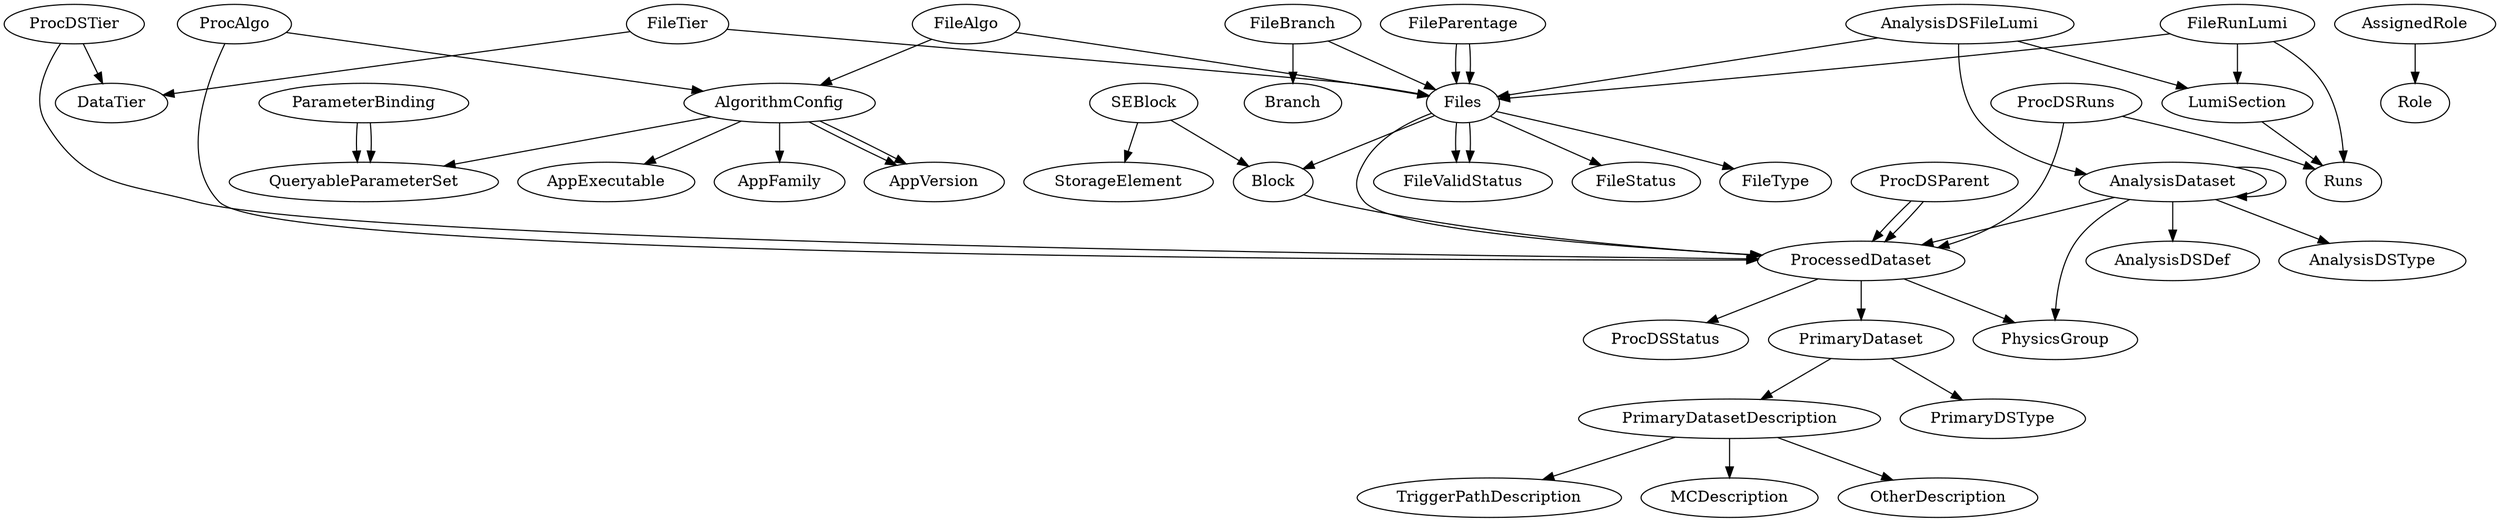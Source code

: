 digraph A {
	PrimaryDatasetDescription -> TriggerPathDescription;
	PrimaryDatasetDescription -> MCDescription;
	PrimaryDatasetDescription -> OtherDescription;
	ProcDSTier -> ProcessedDataset;
	ProcDSTier -> DataTier;
	ParameterBinding -> QueryableParameterSet;
	ParameterBinding -> QueryableParameterSet;
	ProcDSParent -> ProcessedDataset;
	ProcDSParent -> ProcessedDataset;
	Files -> Block;
	Files -> FileValidStatus;
	Files -> FileStatus;
	Files -> ProcessedDataset;
	Files -> FileType;
	Files -> FileValidStatus;
	ProcDSRuns -> ProcessedDataset;
	ProcDSRuns -> Runs;
	FileParentage -> Files;
	FileParentage -> Files;
	FileAlgo -> Files;
	FileAlgo -> AlgorithmConfig;
	PrimaryDataset -> PrimaryDatasetDescription;
	PrimaryDataset -> PrimaryDSType;
	FileTier -> Files;
	FileTier -> DataTier;
	LumiSection -> Runs;
	FileBranch -> Files;
	FileBranch -> Branch;
	ProcessedDataset -> PrimaryDataset;
	ProcessedDataset -> PhysicsGroup;
	ProcessedDataset -> ProcDSStatus;
	Block -> ProcessedDataset;
	ProcAlgo -> ProcessedDataset;
	ProcAlgo -> AlgorithmConfig;
	AssignedRole -> Role;
	FileRunLumi -> Files;
	FileRunLumi -> LumiSection;
	FileRunLumi -> Runs;
	SEBlock -> StorageElement;
	SEBlock -> Block;
	AnalysisDSFileLumi -> AnalysisDataset;
	AnalysisDSFileLumi -> LumiSection;
	AnalysisDSFileLumi -> Files;
	AnalysisDataset -> ProcessedDataset;
	AnalysisDataset -> AnalysisDSDef;
	AnalysisDataset -> AnalysisDSType;
	AnalysisDataset -> AnalysisDataset;
	AnalysisDataset -> PhysicsGroup;
	AlgorithmConfig -> AppVersion;
	AlgorithmConfig -> AppExecutable;
	AlgorithmConfig -> AppVersion;
	AlgorithmConfig -> AppFamily;
	AlgorithmConfig -> QueryableParameterSet;
}

